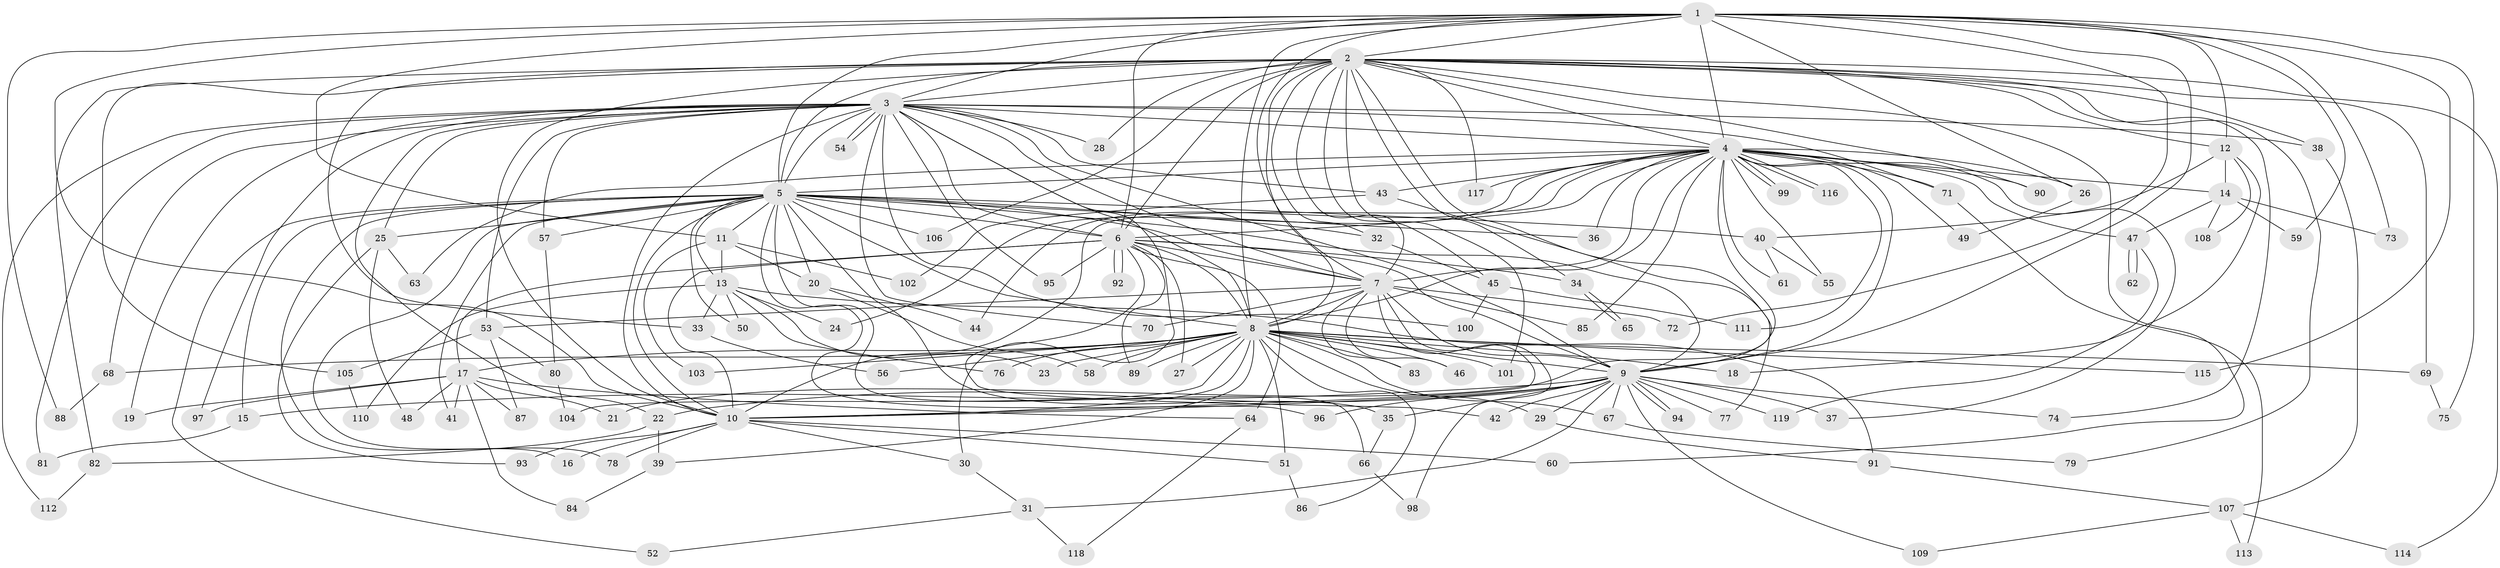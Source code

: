 // Generated by graph-tools (version 1.1) at 2025/25/03/09/25 03:25:45]
// undirected, 119 vertices, 263 edges
graph export_dot {
graph [start="1"]
  node [color=gray90,style=filled];
  1;
  2;
  3;
  4;
  5;
  6;
  7;
  8;
  9;
  10;
  11;
  12;
  13;
  14;
  15;
  16;
  17;
  18;
  19;
  20;
  21;
  22;
  23;
  24;
  25;
  26;
  27;
  28;
  29;
  30;
  31;
  32;
  33;
  34;
  35;
  36;
  37;
  38;
  39;
  40;
  41;
  42;
  43;
  44;
  45;
  46;
  47;
  48;
  49;
  50;
  51;
  52;
  53;
  54;
  55;
  56;
  57;
  58;
  59;
  60;
  61;
  62;
  63;
  64;
  65;
  66;
  67;
  68;
  69;
  70;
  71;
  72;
  73;
  74;
  75;
  76;
  77;
  78;
  79;
  80;
  81;
  82;
  83;
  84;
  85;
  86;
  87;
  88;
  89;
  90;
  91;
  92;
  93;
  94;
  95;
  96;
  97;
  98;
  99;
  100;
  101;
  102;
  103;
  104;
  105;
  106;
  107;
  108;
  109;
  110;
  111;
  112;
  113;
  114;
  115;
  116;
  117;
  118;
  119;
  1 -- 2;
  1 -- 3;
  1 -- 4;
  1 -- 5;
  1 -- 6;
  1 -- 7;
  1 -- 8;
  1 -- 9;
  1 -- 10;
  1 -- 11;
  1 -- 12;
  1 -- 26;
  1 -- 59;
  1 -- 72;
  1 -- 73;
  1 -- 75;
  1 -- 88;
  1 -- 115;
  2 -- 3;
  2 -- 4;
  2 -- 5;
  2 -- 6;
  2 -- 7;
  2 -- 8;
  2 -- 9;
  2 -- 10;
  2 -- 12;
  2 -- 28;
  2 -- 32;
  2 -- 33;
  2 -- 34;
  2 -- 38;
  2 -- 45;
  2 -- 60;
  2 -- 69;
  2 -- 74;
  2 -- 79;
  2 -- 82;
  2 -- 90;
  2 -- 101;
  2 -- 105;
  2 -- 106;
  2 -- 114;
  2 -- 117;
  3 -- 4;
  3 -- 5;
  3 -- 6;
  3 -- 7;
  3 -- 8;
  3 -- 9;
  3 -- 10;
  3 -- 19;
  3 -- 22;
  3 -- 25;
  3 -- 28;
  3 -- 30;
  3 -- 38;
  3 -- 43;
  3 -- 53;
  3 -- 54;
  3 -- 54;
  3 -- 57;
  3 -- 68;
  3 -- 70;
  3 -- 71;
  3 -- 81;
  3 -- 95;
  3 -- 97;
  3 -- 100;
  3 -- 112;
  4 -- 5;
  4 -- 6;
  4 -- 7;
  4 -- 8;
  4 -- 9;
  4 -- 10;
  4 -- 14;
  4 -- 21;
  4 -- 24;
  4 -- 26;
  4 -- 36;
  4 -- 37;
  4 -- 43;
  4 -- 44;
  4 -- 47;
  4 -- 49;
  4 -- 55;
  4 -- 61;
  4 -- 63;
  4 -- 71;
  4 -- 85;
  4 -- 90;
  4 -- 99;
  4 -- 99;
  4 -- 111;
  4 -- 116;
  4 -- 116;
  4 -- 117;
  5 -- 6;
  5 -- 7;
  5 -- 8;
  5 -- 9;
  5 -- 10;
  5 -- 11;
  5 -- 13;
  5 -- 15;
  5 -- 16;
  5 -- 20;
  5 -- 25;
  5 -- 32;
  5 -- 35;
  5 -- 36;
  5 -- 40;
  5 -- 41;
  5 -- 50;
  5 -- 52;
  5 -- 57;
  5 -- 66;
  5 -- 78;
  5 -- 96;
  5 -- 106;
  6 -- 7;
  6 -- 8;
  6 -- 9;
  6 -- 10;
  6 -- 17;
  6 -- 27;
  6 -- 34;
  6 -- 42;
  6 -- 64;
  6 -- 89;
  6 -- 92;
  6 -- 92;
  6 -- 95;
  7 -- 8;
  7 -- 9;
  7 -- 10;
  7 -- 46;
  7 -- 53;
  7 -- 70;
  7 -- 72;
  7 -- 83;
  7 -- 85;
  7 -- 98;
  8 -- 9;
  8 -- 10;
  8 -- 17;
  8 -- 18;
  8 -- 23;
  8 -- 27;
  8 -- 29;
  8 -- 39;
  8 -- 46;
  8 -- 51;
  8 -- 56;
  8 -- 58;
  8 -- 67;
  8 -- 68;
  8 -- 69;
  8 -- 76;
  8 -- 83;
  8 -- 86;
  8 -- 89;
  8 -- 101;
  8 -- 103;
  8 -- 104;
  8 -- 115;
  9 -- 10;
  9 -- 15;
  9 -- 22;
  9 -- 29;
  9 -- 31;
  9 -- 35;
  9 -- 37;
  9 -- 42;
  9 -- 67;
  9 -- 74;
  9 -- 77;
  9 -- 94;
  9 -- 94;
  9 -- 96;
  9 -- 109;
  9 -- 119;
  10 -- 16;
  10 -- 30;
  10 -- 51;
  10 -- 60;
  10 -- 78;
  10 -- 93;
  11 -- 13;
  11 -- 20;
  11 -- 102;
  11 -- 103;
  12 -- 14;
  12 -- 18;
  12 -- 40;
  12 -- 108;
  13 -- 23;
  13 -- 24;
  13 -- 33;
  13 -- 50;
  13 -- 76;
  13 -- 91;
  13 -- 110;
  14 -- 47;
  14 -- 59;
  14 -- 73;
  14 -- 108;
  15 -- 81;
  17 -- 19;
  17 -- 21;
  17 -- 41;
  17 -- 48;
  17 -- 64;
  17 -- 84;
  17 -- 87;
  17 -- 97;
  20 -- 44;
  20 -- 58;
  22 -- 39;
  22 -- 82;
  25 -- 48;
  25 -- 63;
  25 -- 93;
  26 -- 49;
  29 -- 91;
  30 -- 31;
  31 -- 52;
  31 -- 118;
  32 -- 45;
  33 -- 56;
  34 -- 65;
  34 -- 65;
  35 -- 66;
  38 -- 107;
  39 -- 84;
  40 -- 55;
  40 -- 61;
  43 -- 77;
  43 -- 102;
  45 -- 100;
  45 -- 111;
  47 -- 62;
  47 -- 62;
  47 -- 119;
  51 -- 86;
  53 -- 80;
  53 -- 87;
  53 -- 105;
  57 -- 80;
  64 -- 118;
  66 -- 98;
  67 -- 79;
  68 -- 88;
  69 -- 75;
  71 -- 113;
  80 -- 104;
  82 -- 112;
  91 -- 107;
  105 -- 110;
  107 -- 109;
  107 -- 113;
  107 -- 114;
}

